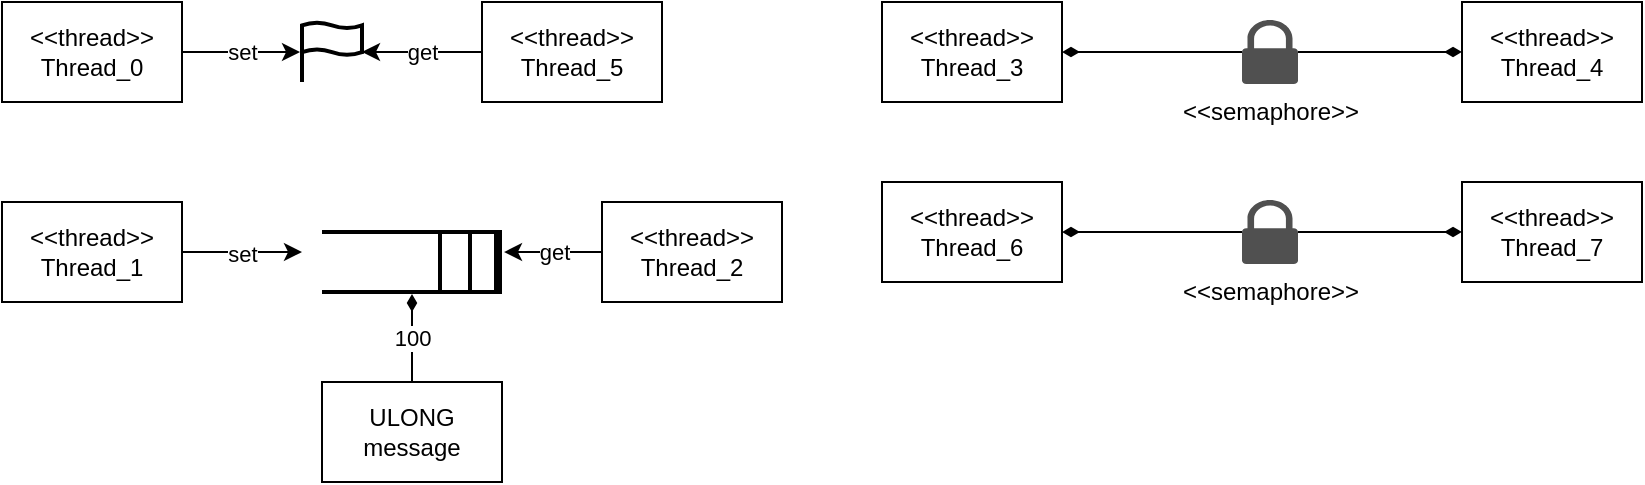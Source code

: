 <mxfile version="15.8.3" type="device"><diagram id="QlDPQH26x9BLQbTDvXyW" name="Page-1"><mxGraphModel dx="868" dy="450" grid="1" gridSize="10" guides="1" tooltips="1" connect="1" arrows="1" fold="1" page="1" pageScale="1" pageWidth="827" pageHeight="1169" math="0" shadow="0"><root><mxCell id="0"/><mxCell id="1" parent="0"/><mxCell id="0ZLoStErtWsCGK6eXTlS-3" value="set" style="edgeStyle=orthogonalEdgeStyle;rounded=0;orthogonalLoop=1;jettySize=auto;html=1;exitX=1;exitY=0.5;exitDx=0;exitDy=0;entryX=-0.033;entryY=0.5;entryDx=0;entryDy=0;entryPerimeter=0;" edge="1" parent="1" source="0ZLoStErtWsCGK6eXTlS-1" target="0ZLoStErtWsCGK6eXTlS-2"><mxGeometry relative="1" as="geometry"/></mxCell><mxCell id="0ZLoStErtWsCGK6eXTlS-1" value="&amp;lt;&amp;lt;thread&amp;gt;&amp;gt;&lt;br&gt;Thread_0" style="rounded=0;whiteSpace=wrap;html=1;" vertex="1" parent="1"><mxGeometry x="110" y="120" width="90" height="50" as="geometry"/></mxCell><mxCell id="0ZLoStErtWsCGK6eXTlS-2" value="" style="html=1;verticalLabelPosition=bottom;align=center;labelBackgroundColor=#ffffff;verticalAlign=top;strokeWidth=2;strokeColor=#000000;shadow=0;dashed=0;shape=mxgraph.ios7.icons.flag;" vertex="1" parent="1"><mxGeometry x="260" y="130" width="30" height="30" as="geometry"/></mxCell><mxCell id="0ZLoStErtWsCGK6eXTlS-6" value="get" style="edgeStyle=orthogonalEdgeStyle;rounded=0;orthogonalLoop=1;jettySize=auto;html=1;exitX=0;exitY=0.5;exitDx=0;exitDy=0;entryX=1;entryY=0.5;entryDx=0;entryDy=0;entryPerimeter=0;" edge="1" parent="1" source="0ZLoStErtWsCGK6eXTlS-5" target="0ZLoStErtWsCGK6eXTlS-2"><mxGeometry relative="1" as="geometry"/></mxCell><mxCell id="0ZLoStErtWsCGK6eXTlS-5" value="&amp;lt;&amp;lt;thread&amp;gt;&amp;gt;&lt;br&gt;Thread_5" style="rounded=0;whiteSpace=wrap;html=1;" vertex="1" parent="1"><mxGeometry x="350" y="120" width="90" height="50" as="geometry"/></mxCell><mxCell id="0ZLoStErtWsCGK6eXTlS-7" value="set" style="edgeStyle=orthogonalEdgeStyle;rounded=0;orthogonalLoop=1;jettySize=auto;html=1;exitX=1;exitY=0.5;exitDx=0;exitDy=0;" edge="1" parent="1" source="0ZLoStErtWsCGK6eXTlS-8"><mxGeometry relative="1" as="geometry"><mxPoint x="260" y="245" as="targetPoint"/></mxGeometry></mxCell><mxCell id="0ZLoStErtWsCGK6eXTlS-8" value="&amp;lt;&amp;lt;thread&amp;gt;&amp;gt;&lt;br&gt;Thread_1" style="rounded=0;whiteSpace=wrap;html=1;" vertex="1" parent="1"><mxGeometry x="110" y="220" width="90" height="50" as="geometry"/></mxCell><mxCell id="0ZLoStErtWsCGK6eXTlS-19" value="get" style="edgeStyle=orthogonalEdgeStyle;rounded=0;orthogonalLoop=1;jettySize=auto;html=1;exitX=0;exitY=0.5;exitDx=0;exitDy=0;entryX=0.367;entryY=0.2;entryDx=0;entryDy=0;entryPerimeter=0;" edge="1" parent="1" source="0ZLoStErtWsCGK6eXTlS-11" target="0ZLoStErtWsCGK6eXTlS-14"><mxGeometry relative="1" as="geometry"/></mxCell><mxCell id="0ZLoStErtWsCGK6eXTlS-11" value="&amp;lt;&amp;lt;thread&amp;gt;&amp;gt;&lt;br&gt;Thread_2" style="rounded=0;whiteSpace=wrap;html=1;" vertex="1" parent="1"><mxGeometry x="410" y="220" width="90" height="50" as="geometry"/></mxCell><mxCell id="0ZLoStErtWsCGK6eXTlS-12" value="" style="line;strokeWidth=2;html=1;" vertex="1" parent="1"><mxGeometry x="270" y="230" width="90" height="10" as="geometry"/></mxCell><mxCell id="0ZLoStErtWsCGK6eXTlS-13" value="" style="line;strokeWidth=2;html=1;" vertex="1" parent="1"><mxGeometry x="270" y="260" width="90" height="10" as="geometry"/></mxCell><mxCell id="0ZLoStErtWsCGK6eXTlS-14" value="" style="line;strokeWidth=4;direction=south;html=1;perimeter=backbonePerimeter;points=[];outlineConnect=0;" vertex="1" parent="1"><mxGeometry x="353" y="234" width="10" height="30" as="geometry"/></mxCell><mxCell id="0ZLoStErtWsCGK6eXTlS-16" value="" style="line;strokeWidth=2;direction=south;html=1;" vertex="1" parent="1"><mxGeometry x="339" y="234" width="10" height="30" as="geometry"/></mxCell><mxCell id="0ZLoStErtWsCGK6eXTlS-17" value="" style="line;strokeWidth=2;direction=south;html=1;" vertex="1" parent="1"><mxGeometry x="324" y="234" width="10" height="30" as="geometry"/></mxCell><mxCell id="0ZLoStErtWsCGK6eXTlS-21" value="100" style="edgeStyle=orthogonalEdgeStyle;rounded=0;orthogonalLoop=1;jettySize=auto;html=1;exitX=0.5;exitY=0;exitDx=0;exitDy=0;entryX=0.5;entryY=0.6;entryDx=0;entryDy=0;entryPerimeter=0;endArrow=diamondThin;endFill=1;" edge="1" parent="1" source="0ZLoStErtWsCGK6eXTlS-20" target="0ZLoStErtWsCGK6eXTlS-13"><mxGeometry relative="1" as="geometry"/></mxCell><mxCell id="0ZLoStErtWsCGK6eXTlS-20" value="ULONG message" style="rounded=0;whiteSpace=wrap;html=1;" vertex="1" parent="1"><mxGeometry x="270" y="310" width="90" height="50" as="geometry"/></mxCell><mxCell id="0ZLoStErtWsCGK6eXTlS-26" style="edgeStyle=orthogonalEdgeStyle;rounded=0;orthogonalLoop=1;jettySize=auto;html=1;exitX=1;exitY=0.5;exitDx=0;exitDy=0;endArrow=none;endFill=0;startArrow=diamondThin;startFill=1;" edge="1" parent="1" source="0ZLoStErtWsCGK6eXTlS-22" target="0ZLoStErtWsCGK6eXTlS-23"><mxGeometry relative="1" as="geometry"/></mxCell><mxCell id="0ZLoStErtWsCGK6eXTlS-22" value="&amp;lt;&amp;lt;thread&amp;gt;&amp;gt;&lt;br&gt;Thread_3" style="rounded=0;whiteSpace=wrap;html=1;" vertex="1" parent="1"><mxGeometry x="550" y="120" width="90" height="50" as="geometry"/></mxCell><mxCell id="0ZLoStErtWsCGK6eXTlS-23" value="&amp;lt;&amp;lt;semaphore&amp;gt;&amp;gt;&lt;br&gt;" style="sketch=0;pointerEvents=1;shadow=0;dashed=0;html=1;strokeColor=none;fillColor=#505050;labelPosition=center;verticalLabelPosition=bottom;verticalAlign=top;outlineConnect=0;align=center;shape=mxgraph.office.security.lock_protected;" vertex="1" parent="1"><mxGeometry x="730" y="129" width="28" height="32" as="geometry"/></mxCell><mxCell id="0ZLoStErtWsCGK6eXTlS-27" style="edgeStyle=orthogonalEdgeStyle;rounded=0;orthogonalLoop=1;jettySize=auto;html=1;exitX=0;exitY=0.5;exitDx=0;exitDy=0;startArrow=diamondThin;startFill=1;endArrow=none;endFill=0;" edge="1" parent="1" source="0ZLoStErtWsCGK6eXTlS-24" target="0ZLoStErtWsCGK6eXTlS-23"><mxGeometry relative="1" as="geometry"/></mxCell><mxCell id="0ZLoStErtWsCGK6eXTlS-24" value="&amp;lt;&amp;lt;thread&amp;gt;&amp;gt;&lt;br&gt;Thread_4" style="rounded=0;whiteSpace=wrap;html=1;" vertex="1" parent="1"><mxGeometry x="840" y="120" width="90" height="50" as="geometry"/></mxCell><mxCell id="0ZLoStErtWsCGK6eXTlS-28" style="edgeStyle=orthogonalEdgeStyle;rounded=0;orthogonalLoop=1;jettySize=auto;html=1;exitX=1;exitY=0.5;exitDx=0;exitDy=0;endArrow=none;endFill=0;startArrow=diamondThin;startFill=1;" edge="1" parent="1" source="0ZLoStErtWsCGK6eXTlS-29" target="0ZLoStErtWsCGK6eXTlS-30"><mxGeometry relative="1" as="geometry"/></mxCell><mxCell id="0ZLoStErtWsCGK6eXTlS-29" value="&amp;lt;&amp;lt;thread&amp;gt;&amp;gt;&lt;br&gt;Thread_6" style="rounded=0;whiteSpace=wrap;html=1;" vertex="1" parent="1"><mxGeometry x="550" y="210" width="90" height="50" as="geometry"/></mxCell><mxCell id="0ZLoStErtWsCGK6eXTlS-30" value="&amp;lt;&amp;lt;semaphore&amp;gt;&amp;gt;&lt;br&gt;" style="sketch=0;pointerEvents=1;shadow=0;dashed=0;html=1;strokeColor=none;fillColor=#505050;labelPosition=center;verticalLabelPosition=bottom;verticalAlign=top;outlineConnect=0;align=center;shape=mxgraph.office.security.lock_protected;" vertex="1" parent="1"><mxGeometry x="730" y="219" width="28" height="32" as="geometry"/></mxCell><mxCell id="0ZLoStErtWsCGK6eXTlS-31" style="edgeStyle=orthogonalEdgeStyle;rounded=0;orthogonalLoop=1;jettySize=auto;html=1;exitX=0;exitY=0.5;exitDx=0;exitDy=0;startArrow=diamondThin;startFill=1;endArrow=none;endFill=0;" edge="1" parent="1" source="0ZLoStErtWsCGK6eXTlS-32" target="0ZLoStErtWsCGK6eXTlS-30"><mxGeometry relative="1" as="geometry"/></mxCell><mxCell id="0ZLoStErtWsCGK6eXTlS-32" value="&amp;lt;&amp;lt;thread&amp;gt;&amp;gt;&lt;br&gt;Thread_7" style="rounded=0;whiteSpace=wrap;html=1;" vertex="1" parent="1"><mxGeometry x="840" y="210" width="90" height="50" as="geometry"/></mxCell></root></mxGraphModel></diagram></mxfile>